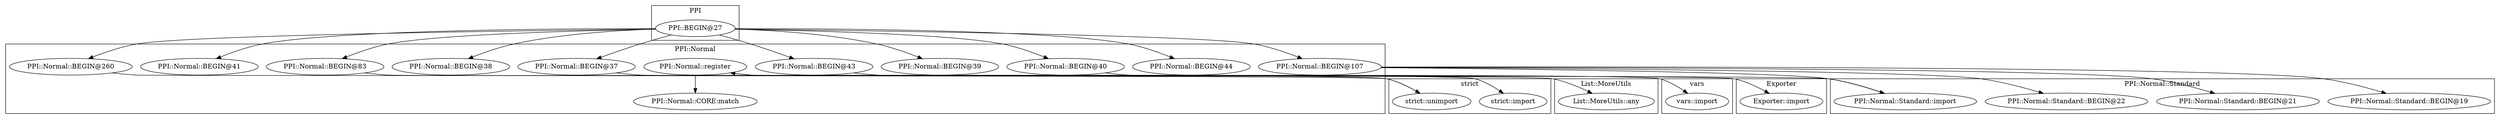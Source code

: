 digraph {
graph [overlap=false]
subgraph cluster_PPI_Normal {
	label="PPI::Normal";
	"PPI::Normal::BEGIN@39";
	"PPI::Normal::BEGIN@83";
	"PPI::Normal::register";
	"PPI::Normal::BEGIN@43";
	"PPI::Normal::BEGIN@41";
	"PPI::Normal::CORE:match";
	"PPI::Normal::BEGIN@260";
	"PPI::Normal::BEGIN@40";
	"PPI::Normal::BEGIN@38";
	"PPI::Normal::BEGIN@107";
	"PPI::Normal::BEGIN@44";
	"PPI::Normal::BEGIN@37";
}
subgraph cluster_List_MoreUtils {
	label="List::MoreUtils";
	"List::MoreUtils::any";
}
subgraph cluster_Exporter {
	label="Exporter";
	"Exporter::import";
}
subgraph cluster_PPI_Normal_Standard {
	label="PPI::Normal::Standard";
	"PPI::Normal::Standard::BEGIN@22";
	"PPI::Normal::Standard::import";
	"PPI::Normal::Standard::BEGIN@19";
	"PPI::Normal::Standard::BEGIN@21";
}
subgraph cluster_vars {
	label="vars";
	"vars::import";
}
subgraph cluster_strict {
	label="strict";
	"strict::unimport";
	"strict::import";
}
subgraph cluster_PPI {
	label="PPI";
	"PPI::BEGIN@27";
}
"PPI::BEGIN@27" -> "PPI::Normal::BEGIN@44";
"PPI::BEGIN@27" -> "PPI::Normal::BEGIN@260";
"PPI::BEGIN@27" -> "PPI::Normal::BEGIN@83";
"PPI::Normal::BEGIN@107" -> "PPI::Normal::Standard::import";
"PPI::Normal::BEGIN@107" -> "PPI::Normal::Standard::BEGIN@22";
"PPI::Normal::BEGIN@37" -> "strict::import";
"PPI::Normal::register" -> "PPI::Normal::CORE:match";
"PPI::BEGIN@27" -> "PPI::Normal::BEGIN@40";
"PPI::BEGIN@27" -> "PPI::Normal::BEGIN@38";
"PPI::Normal::BEGIN@40" -> "Exporter::import";
"PPI::BEGIN@27" -> "PPI::Normal::BEGIN@37";
"PPI::BEGIN@27" -> "PPI::Normal::BEGIN@107";
"PPI::Normal::BEGIN@260" -> "strict::unimport";
"PPI::Normal::BEGIN@83" -> "strict::unimport";
"PPI::Normal::BEGIN@43" -> "vars::import";
"PPI::BEGIN@27" -> "PPI::Normal::BEGIN@39";
"PPI::BEGIN@27" -> "PPI::Normal::BEGIN@43";
"PPI::Normal::register" -> "List::MoreUtils::any";
"PPI::BEGIN@27" -> "PPI::Normal::BEGIN@41";
"PPI::Normal::BEGIN@107" -> "PPI::Normal::Standard::BEGIN@21";
"PPI::Normal::BEGIN@107" -> "PPI::Normal::Standard::BEGIN@19";
"PPI::Normal::Standard::import" -> "PPI::Normal::register";
}
